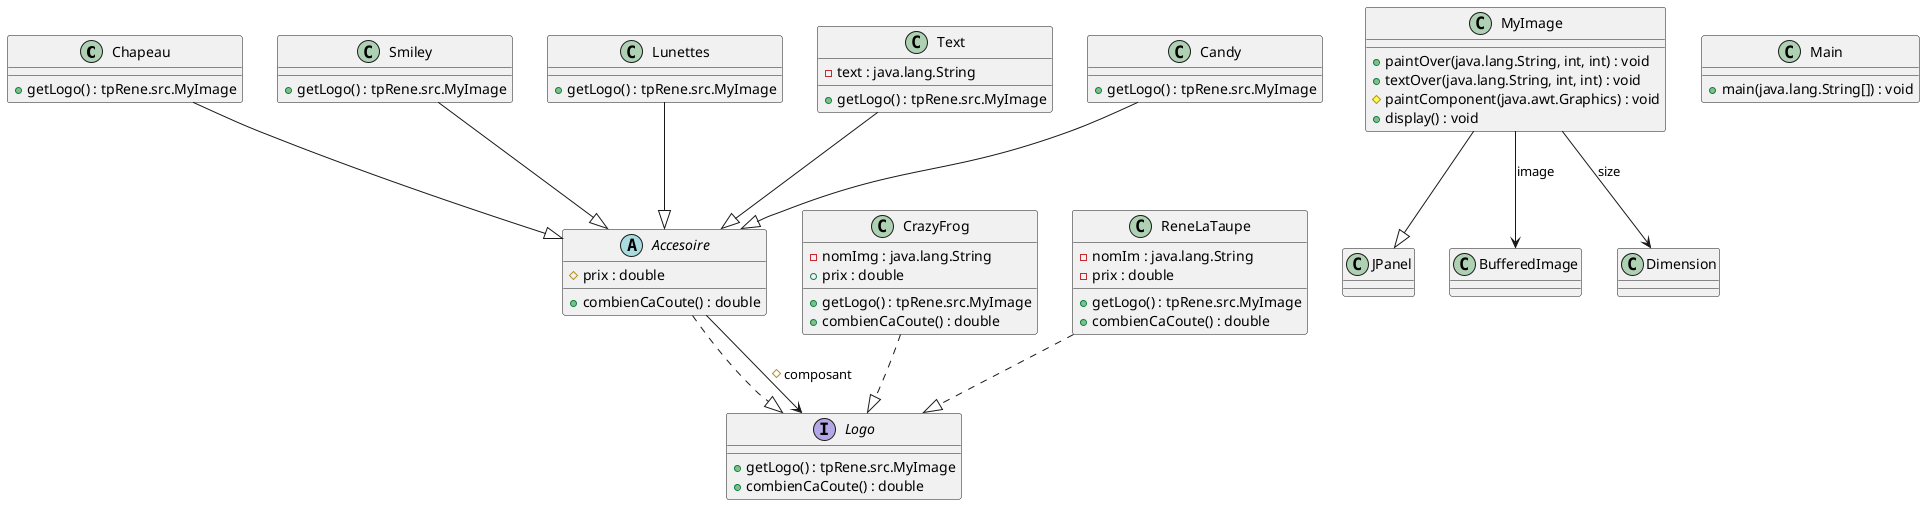@startuml


Class Chapeau {
  +getLogo() : tpRene.src.MyImage
}
Chapeau --|> Accesoire


Interface Logo {
  +getLogo() : tpRene.src.MyImage
  +combienCaCoute() : double
}


Class MyImage {
  +paintOver(java.lang.String, int, int) : void
  +textOver(java.lang.String, int, int) : void
  #paintComponent(java.awt.Graphics) : void
  +display() : void
}
MyImage --|> JPanel
MyImage --> BufferedImage :    image
MyImage --> Dimension :    size


Class Smiley {
  +getLogo() : tpRene.src.MyImage
}
Smiley --|> Accesoire


Class Main {
  +main(java.lang.String[]) : void
}


Class CrazyFrog {
  -nomImg : java.lang.String
  +prix : double
  +getLogo() : tpRene.src.MyImage
  +combienCaCoute() : double
}
CrazyFrog ..|> Logo


Class Lunettes {
  +getLogo() : tpRene.src.MyImage
}
Lunettes --|> Accesoire


Class Text {
  -text : java.lang.String
  +getLogo() : tpRene.src.MyImage
}
Text --|> Accesoire


Class ReneLaTaupe {
  -nomIm : java.lang.String
  -prix : double
  +getLogo() : tpRene.src.MyImage
  +combienCaCoute() : double
}
ReneLaTaupe ..|> Logo


Class Candy {
  +getLogo() : tpRene.src.MyImage
}
Candy --|> Accesoire


Abstract Class Accesoire {
  #prix : double
  +combienCaCoute() : double
}
Accesoire ..|> Logo
Accesoire --> Logo :   #composant

@enduml